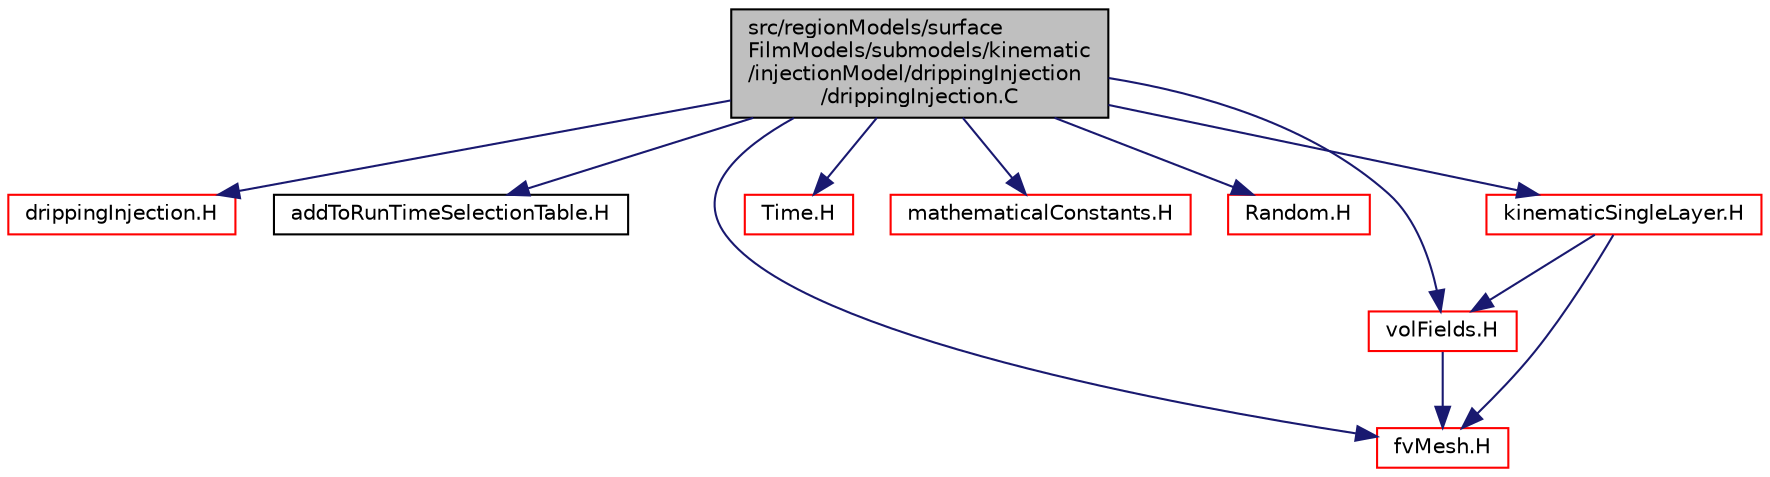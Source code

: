 digraph "src/regionModels/surfaceFilmModels/submodels/kinematic/injectionModel/drippingInjection/drippingInjection.C"
{
  bgcolor="transparent";
  edge [fontname="Helvetica",fontsize="10",labelfontname="Helvetica",labelfontsize="10"];
  node [fontname="Helvetica",fontsize="10",shape=record];
  Node0 [label="src/regionModels/surface\lFilmModels/submodels/kinematic\l/injectionModel/drippingInjection\l/drippingInjection.C",height=0.2,width=0.4,color="black", fillcolor="grey75", style="filled", fontcolor="black"];
  Node0 -> Node1 [color="midnightblue",fontsize="10",style="solid",fontname="Helvetica"];
  Node1 [label="drippingInjection.H",height=0.2,width=0.4,color="red",URL="$a14312.html"];
  Node0 -> Node353 [color="midnightblue",fontsize="10",style="solid",fontname="Helvetica"];
  Node353 [label="addToRunTimeSelectionTable.H",height=0.2,width=0.4,color="black",URL="$a09989.html",tooltip="Macros for easy insertion into run-time selection tables. "];
  Node0 -> Node208 [color="midnightblue",fontsize="10",style="solid",fontname="Helvetica"];
  Node208 [label="fvMesh.H",height=0.2,width=0.4,color="red",URL="$a03719.html"];
  Node0 -> Node354 [color="midnightblue",fontsize="10",style="solid",fontname="Helvetica"];
  Node354 [label="Time.H",height=0.2,width=0.4,color="red",URL="$a10025.html"];
  Node0 -> Node374 [color="midnightblue",fontsize="10",style="solid",fontname="Helvetica"];
  Node374 [label="mathematicalConstants.H",height=0.2,width=0.4,color="red",URL="$a10952.html"];
  Node0 -> Node333 [color="midnightblue",fontsize="10",style="solid",fontname="Helvetica"];
  Node333 [label="Random.H",height=0.2,width=0.4,color="red",URL="$a13259.html"];
  Node0 -> Node105 [color="midnightblue",fontsize="10",style="solid",fontname="Helvetica"];
  Node105 [label="volFields.H",height=0.2,width=0.4,color="red",URL="$a02912.html"];
  Node105 -> Node208 [color="midnightblue",fontsize="10",style="solid",fontname="Helvetica"];
  Node0 -> Node375 [color="midnightblue",fontsize="10",style="solid",fontname="Helvetica"];
  Node375 [label="kinematicSingleLayer.H",height=0.2,width=0.4,color="red",URL="$a14213.html"];
  Node375 -> Node208 [color="midnightblue",fontsize="10",style="solid",fontname="Helvetica"];
  Node375 -> Node105 [color="midnightblue",fontsize="10",style="solid",fontname="Helvetica"];
}
